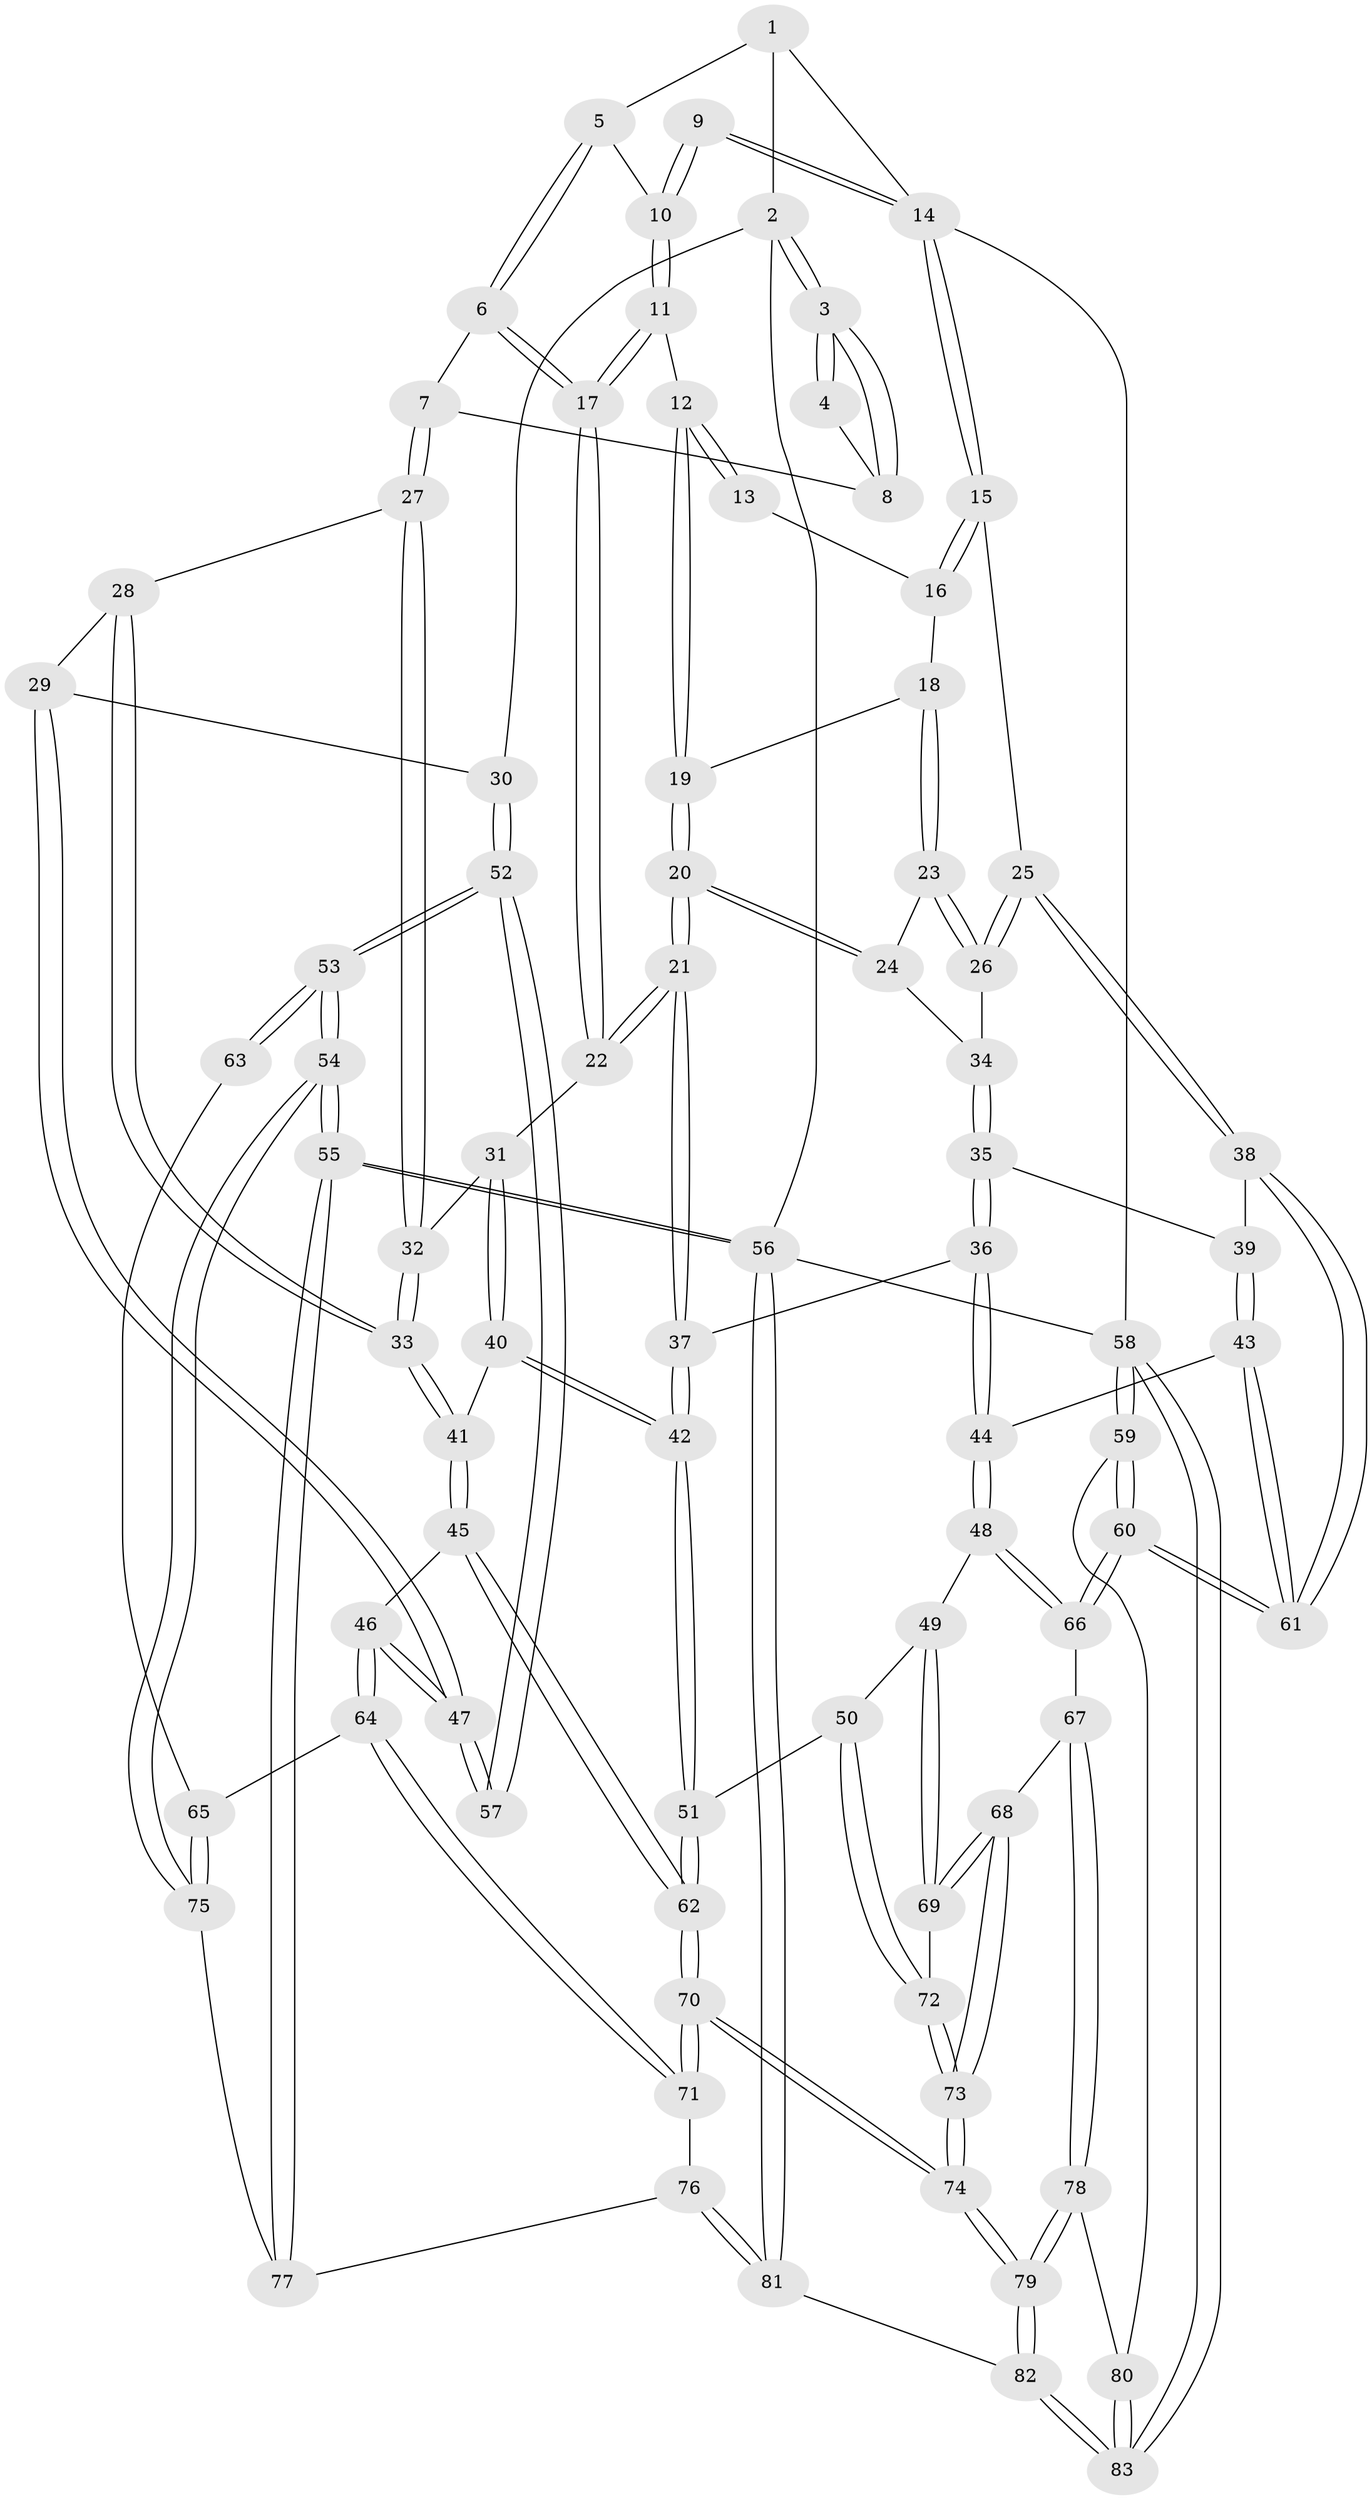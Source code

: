 // coarse degree distribution, {4: 0.36, 2: 0.08, 3: 0.28, 5: 0.28}
// Generated by graph-tools (version 1.1) at 2025/38/03/04/25 23:38:34]
// undirected, 83 vertices, 204 edges
graph export_dot {
  node [color=gray90,style=filled];
  1 [pos="+0.3237543080369428+0"];
  2 [pos="+0+0.22663236105025428"];
  3 [pos="+0+0.19298826397713387"];
  4 [pos="+0.17852600574696043+0.036928804345362096"];
  5 [pos="+0.3864642995499982+0"];
  6 [pos="+0.3185227942860613+0.23756115304694483"];
  7 [pos="+0.2598804642291927+0.25971433672323574"];
  8 [pos="+0.1847137213678782+0.2033092887902135"];
  9 [pos="+1+0"];
  10 [pos="+0.4932583681655789+0"];
  11 [pos="+0.6237838485542196+0.12755595285579954"];
  12 [pos="+0.6545296899815058+0.1401478318950163"];
  13 [pos="+0.9011757562475027+0"];
  14 [pos="+1+0"];
  15 [pos="+1+0"];
  16 [pos="+0.9031749055111185+0.16634179091544612"];
  17 [pos="+0.4756951355852771+0.3230421794537846"];
  18 [pos="+0.8792552873867694+0.23104217954209566"];
  19 [pos="+0.7309619501061662+0.2138040221940234"];
  20 [pos="+0.7128445434345505+0.4210214154420988"];
  21 [pos="+0.6644982934727827+0.4908520567715378"];
  22 [pos="+0.4796226924692674+0.3444195913558956"];
  23 [pos="+0.9282074404171518+0.2879454063846208"];
  24 [pos="+0.8210853143537522+0.3947498164090873"];
  25 [pos="+1+0.3915359256638682"];
  26 [pos="+1+0.3364089452458176"];
  27 [pos="+0.21784238854348426+0.3368242643492765"];
  28 [pos="+0.19213135215724705+0.3521878505036509"];
  29 [pos="+0.04058841179773513+0.4159288879466301"];
  30 [pos="+0+0.34154826268035265"];
  31 [pos="+0.40853867281170103+0.43686705332533654"];
  32 [pos="+0.27740676757735117+0.4090785442888707"];
  33 [pos="+0.25421651511611015+0.5659423404146118"];
  34 [pos="+0.8721056684478049+0.4456108485672894"];
  35 [pos="+0.8776924074782929+0.49983622964876556"];
  36 [pos="+0.781001822640584+0.5493921149455081"];
  37 [pos="+0.6654138153438743+0.4977069724176936"];
  38 [pos="+1+0.43147592453663863"];
  39 [pos="+0.8989361763765293+0.5038544294187216"];
  40 [pos="+0.3903589787655666+0.5125859313501325"];
  41 [pos="+0.25314738647120877+0.6133287396833081"];
  42 [pos="+0.5808414446276039+0.6440296729934124"];
  43 [pos="+0.9400974631792444+0.6806423268122171"];
  44 [pos="+0.8732001671843164+0.6870337052889814"];
  45 [pos="+0.2278253942232224+0.6481249848582281"];
  46 [pos="+0.21415047471062165+0.6517652686047593"];
  47 [pos="+0.2138165903048012+0.6515939660062436"];
  48 [pos="+0.8504493541661077+0.710709030178335"];
  49 [pos="+0.8245115163401076+0.7177261749829023"];
  50 [pos="+0.6043805888907728+0.7109261233804026"];
  51 [pos="+0.5765215070023841+0.6769826938878204"];
  52 [pos="+0+0.6869638663825238"];
  53 [pos="+0+0.6907336679012487"];
  54 [pos="+0+0.9249664681312534"];
  55 [pos="+0+1"];
  56 [pos="+0+1"];
  57 [pos="+0.158865531460194+0.6585137936420397"];
  58 [pos="+1+1"];
  59 [pos="+1+0.9474540588810095"];
  60 [pos="+1+0.8022548154158077"];
  61 [pos="+1+0.7005904163556873"];
  62 [pos="+0.4186021085833945+0.7466770138785361"];
  63 [pos="+0.02342967936551155+0.7741653960586153"];
  64 [pos="+0.2025804334081227+0.697055799466587"];
  65 [pos="+0.0868321322408618+0.8146207100459851"];
  66 [pos="+0.8534964199482361+0.8775955039005465"];
  67 [pos="+0.8256377804721858+0.9146865314444235"];
  68 [pos="+0.8073819171227271+0.9079745239835099"];
  69 [pos="+0.7459422998622703+0.8261310099902175"];
  70 [pos="+0.40265027121389535+0.9549590841405479"];
  71 [pos="+0.23008635053146148+0.8801215821730647"];
  72 [pos="+0.6271055388080623+0.792525646867912"];
  73 [pos="+0.6092373053724927+0.9341206373995046"];
  74 [pos="+0.48786390540929014+1"];
  75 [pos="+0.06504565814086247+0.874559738641774"];
  76 [pos="+0.15371737032131103+0.941118368246857"];
  77 [pos="+0.11634977027727697+0.9252136361518734"];
  78 [pos="+0.8281618852149626+0.9243311093431859"];
  79 [pos="+0.48786665950375885+1"];
  80 [pos="+0.83105553742999+0.9321505053826936"];
  81 [pos="+0.21302481475621626+1"];
  82 [pos="+0.48534866502328117+1"];
  83 [pos="+0.9202423156446766+1"];
  1 -- 2;
  1 -- 5;
  1 -- 14;
  2 -- 3;
  2 -- 3;
  2 -- 30;
  2 -- 56;
  3 -- 4;
  3 -- 4;
  3 -- 8;
  3 -- 8;
  4 -- 8;
  5 -- 6;
  5 -- 6;
  5 -- 10;
  6 -- 7;
  6 -- 17;
  6 -- 17;
  7 -- 8;
  7 -- 27;
  7 -- 27;
  9 -- 10;
  9 -- 10;
  9 -- 14;
  9 -- 14;
  10 -- 11;
  10 -- 11;
  11 -- 12;
  11 -- 17;
  11 -- 17;
  12 -- 13;
  12 -- 13;
  12 -- 19;
  12 -- 19;
  13 -- 16;
  14 -- 15;
  14 -- 15;
  14 -- 58;
  15 -- 16;
  15 -- 16;
  15 -- 25;
  16 -- 18;
  17 -- 22;
  17 -- 22;
  18 -- 19;
  18 -- 23;
  18 -- 23;
  19 -- 20;
  19 -- 20;
  20 -- 21;
  20 -- 21;
  20 -- 24;
  20 -- 24;
  21 -- 22;
  21 -- 22;
  21 -- 37;
  21 -- 37;
  22 -- 31;
  23 -- 24;
  23 -- 26;
  23 -- 26;
  24 -- 34;
  25 -- 26;
  25 -- 26;
  25 -- 38;
  25 -- 38;
  26 -- 34;
  27 -- 28;
  27 -- 32;
  27 -- 32;
  28 -- 29;
  28 -- 33;
  28 -- 33;
  29 -- 30;
  29 -- 47;
  29 -- 47;
  30 -- 52;
  30 -- 52;
  31 -- 32;
  31 -- 40;
  31 -- 40;
  32 -- 33;
  32 -- 33;
  33 -- 41;
  33 -- 41;
  34 -- 35;
  34 -- 35;
  35 -- 36;
  35 -- 36;
  35 -- 39;
  36 -- 37;
  36 -- 44;
  36 -- 44;
  37 -- 42;
  37 -- 42;
  38 -- 39;
  38 -- 61;
  38 -- 61;
  39 -- 43;
  39 -- 43;
  40 -- 41;
  40 -- 42;
  40 -- 42;
  41 -- 45;
  41 -- 45;
  42 -- 51;
  42 -- 51;
  43 -- 44;
  43 -- 61;
  43 -- 61;
  44 -- 48;
  44 -- 48;
  45 -- 46;
  45 -- 62;
  45 -- 62;
  46 -- 47;
  46 -- 47;
  46 -- 64;
  46 -- 64;
  47 -- 57;
  47 -- 57;
  48 -- 49;
  48 -- 66;
  48 -- 66;
  49 -- 50;
  49 -- 69;
  49 -- 69;
  50 -- 51;
  50 -- 72;
  50 -- 72;
  51 -- 62;
  51 -- 62;
  52 -- 53;
  52 -- 53;
  52 -- 57;
  52 -- 57;
  53 -- 54;
  53 -- 54;
  53 -- 63;
  53 -- 63;
  54 -- 55;
  54 -- 55;
  54 -- 75;
  54 -- 75;
  55 -- 56;
  55 -- 56;
  55 -- 77;
  55 -- 77;
  56 -- 81;
  56 -- 81;
  56 -- 58;
  58 -- 59;
  58 -- 59;
  58 -- 83;
  58 -- 83;
  59 -- 60;
  59 -- 60;
  59 -- 80;
  60 -- 61;
  60 -- 61;
  60 -- 66;
  60 -- 66;
  62 -- 70;
  62 -- 70;
  63 -- 65;
  64 -- 65;
  64 -- 71;
  64 -- 71;
  65 -- 75;
  65 -- 75;
  66 -- 67;
  67 -- 68;
  67 -- 78;
  67 -- 78;
  68 -- 69;
  68 -- 69;
  68 -- 73;
  68 -- 73;
  69 -- 72;
  70 -- 71;
  70 -- 71;
  70 -- 74;
  70 -- 74;
  71 -- 76;
  72 -- 73;
  72 -- 73;
  73 -- 74;
  73 -- 74;
  74 -- 79;
  74 -- 79;
  75 -- 77;
  76 -- 77;
  76 -- 81;
  76 -- 81;
  78 -- 79;
  78 -- 79;
  78 -- 80;
  79 -- 82;
  79 -- 82;
  80 -- 83;
  80 -- 83;
  81 -- 82;
  82 -- 83;
  82 -- 83;
}

